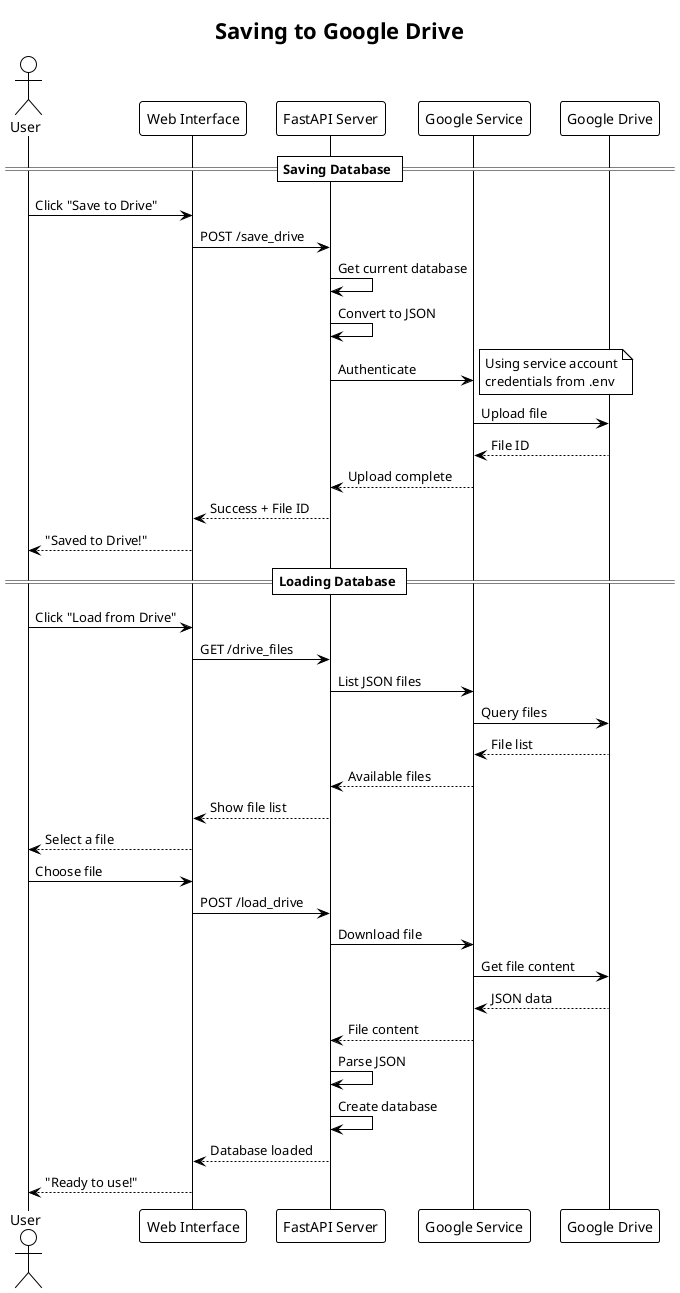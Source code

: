 @startuml sequence_google
!theme plain
title Saving to Google Drive

actor User
participant "Web Interface" as UI
participant "FastAPI Server" as API
participant "Google Service" as GService
participant "Google Drive" as Drive

== Saving Database ==

User -> UI: Click "Save to Drive"
UI -> API: POST /save_drive

API -> API: Get current database
API -> API: Convert to JSON

API -> GService: Authenticate
note right
  Using service account
  credentials from .env
end note

GService -> Drive: Upload file
Drive --> GService: File ID
GService --> API: Upload complete

API --> UI: Success + File ID
UI --> User: "Saved to Drive!"

== Loading Database ==

User -> UI: Click "Load from Drive"
UI -> API: GET /drive_files

API -> GService: List JSON files
GService -> Drive: Query files
Drive --> GService: File list
GService --> API: Available files

API --> UI: Show file list
UI --> User: Select a file

User -> UI: Choose file
UI -> API: POST /load_drive

API -> GService: Download file
GService -> Drive: Get file content
Drive --> GService: JSON data
GService --> API: File content

API -> API: Parse JSON
API -> API: Create database

API --> UI: Database loaded
UI --> User: "Ready to use!"

@enduml